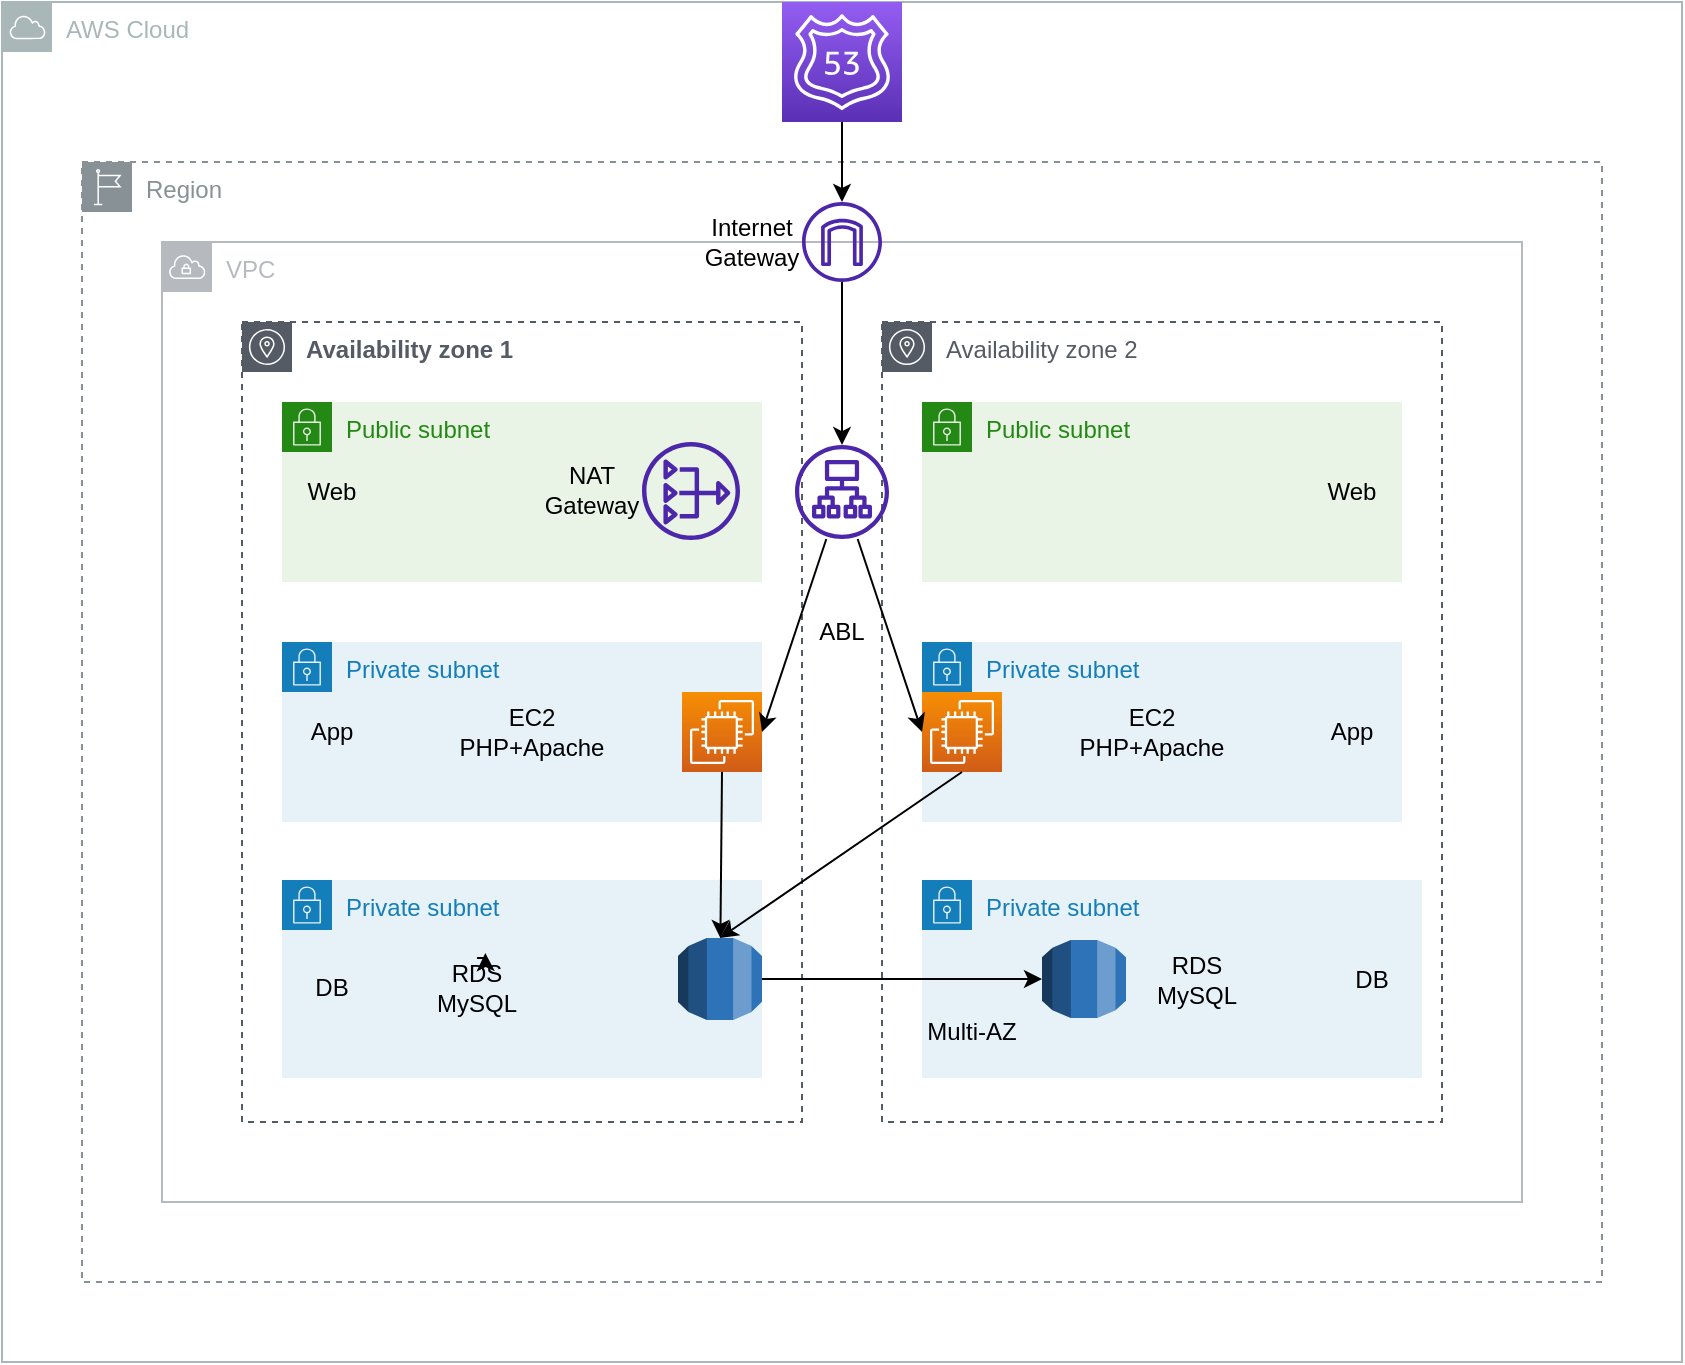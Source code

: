 <mxfile version="20.7.4" type="github">
  <diagram id="KIXhBXPkZMvwi1NuN0C8" name="Page-1">
    <mxGraphModel dx="954" dy="449" grid="1" gridSize="10" guides="1" tooltips="1" connect="1" arrows="1" fold="1" page="1" pageScale="1" pageWidth="850" pageHeight="1100" math="0" shadow="0">
      <root>
        <mxCell id="0" />
        <mxCell id="1" parent="0" />
        <mxCell id="7fNbkinqEnMP0ooQhC_Y-3" value="AWS Cloud" style="sketch=0;outlineConnect=0;gradientColor=none;html=1;whiteSpace=wrap;fontSize=12;fontStyle=0;shape=mxgraph.aws4.group;grIcon=mxgraph.aws4.group_aws_cloud;strokeColor=#AAB7B8;fillColor=none;verticalAlign=top;align=left;spacingLeft=30;fontColor=#AAB7B8;dashed=0;" vertex="1" parent="1">
          <mxGeometry width="840" height="680" as="geometry" />
        </mxCell>
        <mxCell id="7fNbkinqEnMP0ooQhC_Y-4" value="Region" style="sketch=0;outlineConnect=0;gradientColor=none;html=1;whiteSpace=wrap;fontSize=12;fontStyle=0;shape=mxgraph.aws4.group;grIcon=mxgraph.aws4.group_region;strokeColor=#879196;fillColor=none;verticalAlign=top;align=left;spacingLeft=30;fontColor=#879196;dashed=1;" vertex="1" parent="1">
          <mxGeometry x="40" y="80" width="760" height="560" as="geometry" />
        </mxCell>
        <mxCell id="7fNbkinqEnMP0ooQhC_Y-41" style="edgeStyle=orthogonalEdgeStyle;rounded=0;orthogonalLoop=1;jettySize=auto;html=1;exitX=0.5;exitY=1;exitDx=0;exitDy=0;exitPerimeter=0;" edge="1" parent="1" source="7fNbkinqEnMP0ooQhC_Y-5" target="7fNbkinqEnMP0ooQhC_Y-26">
          <mxGeometry relative="1" as="geometry" />
        </mxCell>
        <mxCell id="7fNbkinqEnMP0ooQhC_Y-5" value="" style="sketch=0;points=[[0,0,0],[0.25,0,0],[0.5,0,0],[0.75,0,0],[1,0,0],[0,1,0],[0.25,1,0],[0.5,1,0],[0.75,1,0],[1,1,0],[0,0.25,0],[0,0.5,0],[0,0.75,0],[1,0.25,0],[1,0.5,0],[1,0.75,0]];outlineConnect=0;fontColor=#232F3E;gradientColor=#945DF2;gradientDirection=north;fillColor=#5A30B5;strokeColor=#ffffff;dashed=0;verticalLabelPosition=bottom;verticalAlign=top;align=center;html=1;fontSize=12;fontStyle=0;aspect=fixed;shape=mxgraph.aws4.resourceIcon;resIcon=mxgraph.aws4.route_53;" vertex="1" parent="1">
          <mxGeometry x="390" width="60" height="60" as="geometry" />
        </mxCell>
        <mxCell id="7fNbkinqEnMP0ooQhC_Y-6" value="VPC" style="sketch=0;outlineConnect=0;gradientColor=none;html=1;whiteSpace=wrap;fontSize=12;fontStyle=0;shape=mxgraph.aws4.group;grIcon=mxgraph.aws4.group_vpc;strokeColor=#B6BABF;fillColor=none;verticalAlign=top;align=left;spacingLeft=30;fontColor=#B6BABF;dashed=0;" vertex="1" parent="1">
          <mxGeometry x="80" y="120" width="680" height="480" as="geometry" />
        </mxCell>
        <mxCell id="7fNbkinqEnMP0ooQhC_Y-7" value="Availability zone 1" style="sketch=0;outlineConnect=0;gradientColor=none;html=1;whiteSpace=wrap;fontSize=12;fontStyle=1;shape=mxgraph.aws4.group;grIcon=mxgraph.aws4.group_availability_zone;strokeColor=#545B64;fillColor=none;verticalAlign=top;align=left;spacingLeft=30;fontColor=#545B64;dashed=1;" vertex="1" parent="1">
          <mxGeometry x="120" y="160" width="280" height="400" as="geometry" />
        </mxCell>
        <mxCell id="7fNbkinqEnMP0ooQhC_Y-8" value="Availability zone 2" style="sketch=0;outlineConnect=0;gradientColor=none;html=1;whiteSpace=wrap;fontSize=12;fontStyle=0;shape=mxgraph.aws4.group;grIcon=mxgraph.aws4.group_availability_zone;strokeColor=#545B64;fillColor=none;verticalAlign=top;align=left;spacingLeft=30;fontColor=#545B64;dashed=1;" vertex="1" parent="1">
          <mxGeometry x="440" y="160" width="280" height="400" as="geometry" />
        </mxCell>
        <mxCell id="7fNbkinqEnMP0ooQhC_Y-9" value="Public subnet" style="points=[[0,0],[0.25,0],[0.5,0],[0.75,0],[1,0],[1,0.25],[1,0.5],[1,0.75],[1,1],[0.75,1],[0.5,1],[0.25,1],[0,1],[0,0.75],[0,0.5],[0,0.25]];outlineConnect=0;gradientColor=none;html=1;whiteSpace=wrap;fontSize=12;fontStyle=0;container=1;pointerEvents=0;collapsible=0;recursiveResize=0;shape=mxgraph.aws4.group;grIcon=mxgraph.aws4.group_security_group;grStroke=0;strokeColor=#248814;fillColor=#E9F3E6;verticalAlign=top;align=left;spacingLeft=30;fontColor=#248814;dashed=0;" vertex="1" parent="1">
          <mxGeometry x="140" y="200" width="240" height="90" as="geometry" />
        </mxCell>
        <mxCell id="7fNbkinqEnMP0ooQhC_Y-15" value="Web" style="rounded=0;whiteSpace=wrap;html=1;fillColor=none;strokeColor=none;" vertex="1" parent="7fNbkinqEnMP0ooQhC_Y-9">
          <mxGeometry y="30" width="50" height="29" as="geometry" />
        </mxCell>
        <mxCell id="7fNbkinqEnMP0ooQhC_Y-27" value="" style="sketch=0;outlineConnect=0;fontColor=#232F3E;gradientColor=none;fillColor=#4D27AA;strokeColor=none;dashed=0;verticalLabelPosition=bottom;verticalAlign=top;align=center;html=1;fontSize=12;fontStyle=0;aspect=fixed;pointerEvents=1;shape=mxgraph.aws4.nat_gateway;" vertex="1" parent="7fNbkinqEnMP0ooQhC_Y-9">
          <mxGeometry x="180" y="20" width="49" height="49" as="geometry" />
        </mxCell>
        <mxCell id="7fNbkinqEnMP0ooQhC_Y-10" value="Private subnet" style="points=[[0,0],[0.25,0],[0.5,0],[0.75,0],[1,0],[1,0.25],[1,0.5],[1,0.75],[1,1],[0.75,1],[0.5,1],[0.25,1],[0,1],[0,0.75],[0,0.5],[0,0.25]];outlineConnect=0;gradientColor=none;html=1;whiteSpace=wrap;fontSize=12;fontStyle=0;container=1;pointerEvents=0;collapsible=0;recursiveResize=0;shape=mxgraph.aws4.group;grIcon=mxgraph.aws4.group_security_group;grStroke=0;strokeColor=#147EBA;fillColor=#E6F2F8;verticalAlign=top;align=left;spacingLeft=30;fontColor=#147EBA;dashed=0;" vertex="1" parent="1">
          <mxGeometry x="140" y="320" width="240" height="90" as="geometry" />
        </mxCell>
        <mxCell id="7fNbkinqEnMP0ooQhC_Y-16" value="App" style="rounded=0;whiteSpace=wrap;html=1;fillColor=none;strokeColor=none;" vertex="1" parent="7fNbkinqEnMP0ooQhC_Y-10">
          <mxGeometry y="30" width="50" height="30" as="geometry" />
        </mxCell>
        <mxCell id="7fNbkinqEnMP0ooQhC_Y-22" value="" style="sketch=0;points=[[0,0,0],[0.25,0,0],[0.5,0,0],[0.75,0,0],[1,0,0],[0,1,0],[0.25,1,0],[0.5,1,0],[0.75,1,0],[1,1,0],[0,0.25,0],[0,0.5,0],[0,0.75,0],[1,0.25,0],[1,0.5,0],[1,0.75,0]];outlineConnect=0;fontColor=#232F3E;gradientColor=#F78E04;gradientDirection=north;fillColor=#D05C17;strokeColor=#ffffff;dashed=0;verticalLabelPosition=bottom;verticalAlign=top;align=center;html=1;fontSize=12;fontStyle=0;aspect=fixed;shape=mxgraph.aws4.resourceIcon;resIcon=mxgraph.aws4.ec2;" vertex="1" parent="7fNbkinqEnMP0ooQhC_Y-10">
          <mxGeometry x="200" y="25" width="40" height="40" as="geometry" />
        </mxCell>
        <mxCell id="7fNbkinqEnMP0ooQhC_Y-28" value="EC2&lt;br&gt;PHP+Apache" style="rounded=0;whiteSpace=wrap;html=1;fillColor=none;strokeColor=none;" vertex="1" parent="7fNbkinqEnMP0ooQhC_Y-10">
          <mxGeometry x="70" y="30" width="110" height="30" as="geometry" />
        </mxCell>
        <mxCell id="7fNbkinqEnMP0ooQhC_Y-11" value="Private subnet" style="points=[[0,0],[0.25,0],[0.5,0],[0.75,0],[1,0],[1,0.25],[1,0.5],[1,0.75],[1,1],[0.75,1],[0.5,1],[0.25,1],[0,1],[0,0.75],[0,0.5],[0,0.25]];outlineConnect=0;gradientColor=none;html=1;whiteSpace=wrap;fontSize=12;fontStyle=0;container=1;pointerEvents=0;collapsible=0;recursiveResize=0;shape=mxgraph.aws4.group;grIcon=mxgraph.aws4.group_security_group;grStroke=0;strokeColor=#147EBA;fillColor=#E6F2F8;verticalAlign=top;align=left;spacingLeft=30;fontColor=#147EBA;dashed=0;" vertex="1" parent="1">
          <mxGeometry x="140" y="439" width="240" height="99" as="geometry" />
        </mxCell>
        <mxCell id="7fNbkinqEnMP0ooQhC_Y-17" value="DB" style="rounded=0;whiteSpace=wrap;html=1;fillColor=none;strokeColor=none;" vertex="1" parent="7fNbkinqEnMP0ooQhC_Y-11">
          <mxGeometry y="39" width="50" height="30" as="geometry" />
        </mxCell>
        <mxCell id="7fNbkinqEnMP0ooQhC_Y-38" value="RDS&lt;br&gt;MySQL" style="rounded=0;whiteSpace=wrap;html=1;fillColor=none;strokeColor=none;" vertex="1" parent="7fNbkinqEnMP0ooQhC_Y-11">
          <mxGeometry x="65" y="39" width="65" height="30" as="geometry" />
        </mxCell>
        <mxCell id="7fNbkinqEnMP0ooQhC_Y-24" value="" style="outlineConnect=0;dashed=0;verticalLabelPosition=bottom;verticalAlign=top;align=center;html=1;shape=mxgraph.aws3.rds;fillColor=#2E73B8;gradientColor=none;" vertex="1" parent="7fNbkinqEnMP0ooQhC_Y-11">
          <mxGeometry x="198" y="29" width="42" height="41" as="geometry" />
        </mxCell>
        <mxCell id="7fNbkinqEnMP0ooQhC_Y-70" style="edgeStyle=orthogonalEdgeStyle;rounded=0;orthogonalLoop=1;jettySize=auto;html=1;exitX=0.5;exitY=0;exitDx=0;exitDy=0;entryX=0.564;entryY=-0.083;entryDx=0;entryDy=0;entryPerimeter=0;" edge="1" parent="7fNbkinqEnMP0ooQhC_Y-11" source="7fNbkinqEnMP0ooQhC_Y-38" target="7fNbkinqEnMP0ooQhC_Y-38">
          <mxGeometry relative="1" as="geometry" />
        </mxCell>
        <mxCell id="7fNbkinqEnMP0ooQhC_Y-12" value="Public subnet" style="points=[[0,0],[0.25,0],[0.5,0],[0.75,0],[1,0],[1,0.25],[1,0.5],[1,0.75],[1,1],[0.75,1],[0.5,1],[0.25,1],[0,1],[0,0.75],[0,0.5],[0,0.25]];outlineConnect=0;gradientColor=none;html=1;whiteSpace=wrap;fontSize=12;fontStyle=0;container=1;pointerEvents=0;collapsible=0;recursiveResize=0;shape=mxgraph.aws4.group;grIcon=mxgraph.aws4.group_security_group;grStroke=0;strokeColor=#248814;fillColor=#E9F3E6;verticalAlign=top;align=left;spacingLeft=30;fontColor=#248814;dashed=0;" vertex="1" parent="1">
          <mxGeometry x="460" y="200" width="240" height="90" as="geometry" />
        </mxCell>
        <mxCell id="7fNbkinqEnMP0ooQhC_Y-18" value="Web" style="rounded=0;whiteSpace=wrap;html=1;fillColor=none;strokeColor=none;" vertex="1" parent="7fNbkinqEnMP0ooQhC_Y-12">
          <mxGeometry x="190" y="30" width="50" height="30" as="geometry" />
        </mxCell>
        <mxCell id="7fNbkinqEnMP0ooQhC_Y-13" value="Private subnet" style="points=[[0,0],[0.25,0],[0.5,0],[0.75,0],[1,0],[1,0.25],[1,0.5],[1,0.75],[1,1],[0.75,1],[0.5,1],[0.25,1],[0,1],[0,0.75],[0,0.5],[0,0.25]];outlineConnect=0;gradientColor=none;html=1;whiteSpace=wrap;fontSize=12;fontStyle=0;container=1;pointerEvents=0;collapsible=0;recursiveResize=0;shape=mxgraph.aws4.group;grIcon=mxgraph.aws4.group_security_group;grStroke=0;strokeColor=#147EBA;fillColor=#E6F2F8;verticalAlign=top;align=left;spacingLeft=30;fontColor=#147EBA;dashed=0;" vertex="1" parent="1">
          <mxGeometry x="460" y="320" width="240" height="90" as="geometry" />
        </mxCell>
        <mxCell id="7fNbkinqEnMP0ooQhC_Y-19" value="App" style="rounded=0;whiteSpace=wrap;html=1;fillColor=none;strokeColor=none;" vertex="1" parent="7fNbkinqEnMP0ooQhC_Y-13">
          <mxGeometry x="190" y="30" width="50" height="30" as="geometry" />
        </mxCell>
        <mxCell id="7fNbkinqEnMP0ooQhC_Y-23" value="" style="sketch=0;points=[[0,0,0],[0.25,0,0],[0.5,0,0],[0.75,0,0],[1,0,0],[0,1,0],[0.25,1,0],[0.5,1,0],[0.75,1,0],[1,1,0],[0,0.25,0],[0,0.5,0],[0,0.75,0],[1,0.25,0],[1,0.5,0],[1,0.75,0]];outlineConnect=0;fontColor=#232F3E;gradientColor=#F78E04;gradientDirection=north;fillColor=#D05C17;strokeColor=#ffffff;dashed=0;verticalLabelPosition=bottom;verticalAlign=top;align=center;html=1;fontSize=12;fontStyle=0;aspect=fixed;shape=mxgraph.aws4.resourceIcon;resIcon=mxgraph.aws4.ec2;" vertex="1" parent="7fNbkinqEnMP0ooQhC_Y-13">
          <mxGeometry y="25" width="40" height="40" as="geometry" />
        </mxCell>
        <mxCell id="7fNbkinqEnMP0ooQhC_Y-29" value="EC2&lt;br&gt;PHP+Apache" style="rounded=0;whiteSpace=wrap;html=1;fillColor=none;strokeColor=none;" vertex="1" parent="7fNbkinqEnMP0ooQhC_Y-13">
          <mxGeometry x="60" y="30" width="110" height="30" as="geometry" />
        </mxCell>
        <mxCell id="7fNbkinqEnMP0ooQhC_Y-14" value="Private subnet" style="points=[[0,0],[0.25,0],[0.5,0],[0.75,0],[1,0],[1,0.25],[1,0.5],[1,0.75],[1,1],[0.75,1],[0.5,1],[0.25,1],[0,1],[0,0.75],[0,0.5],[0,0.25]];outlineConnect=0;gradientColor=none;html=1;whiteSpace=wrap;fontSize=12;fontStyle=0;container=1;pointerEvents=0;collapsible=0;recursiveResize=0;shape=mxgraph.aws4.group;grIcon=mxgraph.aws4.group_security_group;grStroke=0;strokeColor=#147EBA;fillColor=#E6F2F8;verticalAlign=top;align=left;spacingLeft=30;fontColor=#147EBA;dashed=0;" vertex="1" parent="1">
          <mxGeometry x="460" y="439" width="250" height="99" as="geometry" />
        </mxCell>
        <mxCell id="7fNbkinqEnMP0ooQhC_Y-20" value="DB" style="rounded=0;whiteSpace=wrap;html=1;fillColor=none;strokeColor=none;" vertex="1" parent="7fNbkinqEnMP0ooQhC_Y-14">
          <mxGeometry x="200" y="34.5" width="50" height="30" as="geometry" />
        </mxCell>
        <mxCell id="7fNbkinqEnMP0ooQhC_Y-39" value="RDS&lt;br&gt;MySQL" style="rounded=0;whiteSpace=wrap;html=1;fillColor=none;strokeColor=none;" vertex="1" parent="7fNbkinqEnMP0ooQhC_Y-14">
          <mxGeometry x="100" y="34.5" width="75" height="30" as="geometry" />
        </mxCell>
        <mxCell id="7fNbkinqEnMP0ooQhC_Y-66" value="Multi-AZ" style="rounded=0;whiteSpace=wrap;html=1;fillColor=none;strokeColor=none;" vertex="1" parent="7fNbkinqEnMP0ooQhC_Y-14">
          <mxGeometry y="61" width="50" height="30" as="geometry" />
        </mxCell>
        <mxCell id="7fNbkinqEnMP0ooQhC_Y-21" value="" style="sketch=0;outlineConnect=0;fontColor=#232F3E;gradientColor=none;fillColor=#4D27AA;strokeColor=none;dashed=0;verticalLabelPosition=bottom;verticalAlign=top;align=center;html=1;fontSize=12;fontStyle=0;aspect=fixed;pointerEvents=1;shape=mxgraph.aws4.application_load_balancer;" vertex="1" parent="1">
          <mxGeometry x="396.5" y="221.5" width="47" height="47" as="geometry" />
        </mxCell>
        <mxCell id="7fNbkinqEnMP0ooQhC_Y-25" value="" style="outlineConnect=0;dashed=0;verticalLabelPosition=bottom;verticalAlign=top;align=center;html=1;shape=mxgraph.aws3.rds;fillColor=#2E73B8;gradientColor=none;" vertex="1" parent="1">
          <mxGeometry x="520" y="469" width="42" height="39" as="geometry" />
        </mxCell>
        <mxCell id="7fNbkinqEnMP0ooQhC_Y-26" value="" style="sketch=0;outlineConnect=0;fontColor=#232F3E;gradientColor=none;fillColor=#4D27AA;strokeColor=none;dashed=0;verticalLabelPosition=bottom;verticalAlign=top;align=center;html=1;fontSize=12;fontStyle=0;aspect=fixed;pointerEvents=1;shape=mxgraph.aws4.internet_gateway;" vertex="1" parent="1">
          <mxGeometry x="400" y="100" width="40" height="40" as="geometry" />
        </mxCell>
        <mxCell id="7fNbkinqEnMP0ooQhC_Y-44" value="" style="endArrow=classic;html=1;rounded=0;entryX=0;entryY=0.5;entryDx=0;entryDy=0;entryPerimeter=0;" edge="1" parent="1" source="7fNbkinqEnMP0ooQhC_Y-21" target="7fNbkinqEnMP0ooQhC_Y-23">
          <mxGeometry width="50" height="50" relative="1" as="geometry">
            <mxPoint x="400" y="310" as="sourcePoint" />
            <mxPoint x="450" y="260" as="targetPoint" />
          </mxGeometry>
        </mxCell>
        <mxCell id="7fNbkinqEnMP0ooQhC_Y-45" value="" style="endArrow=classic;html=1;rounded=0;" edge="1" parent="1" source="7fNbkinqEnMP0ooQhC_Y-26" target="7fNbkinqEnMP0ooQhC_Y-21">
          <mxGeometry width="50" height="50" relative="1" as="geometry">
            <mxPoint x="400" y="310" as="sourcePoint" />
            <mxPoint x="450" y="260" as="targetPoint" />
          </mxGeometry>
        </mxCell>
        <mxCell id="7fNbkinqEnMP0ooQhC_Y-50" value="" style="endArrow=classic;html=1;rounded=0;entryX=1;entryY=0.5;entryDx=0;entryDy=0;entryPerimeter=0;" edge="1" parent="1" source="7fNbkinqEnMP0ooQhC_Y-21" target="7fNbkinqEnMP0ooQhC_Y-22">
          <mxGeometry width="50" height="50" relative="1" as="geometry">
            <mxPoint x="400" y="240" as="sourcePoint" />
            <mxPoint x="450" y="190" as="targetPoint" />
          </mxGeometry>
        </mxCell>
        <mxCell id="7fNbkinqEnMP0ooQhC_Y-55" value="ABL" style="rounded=0;whiteSpace=wrap;html=1;fillColor=none;strokeColor=none;" vertex="1" parent="1">
          <mxGeometry x="395" y="300" width="50" height="30" as="geometry" />
        </mxCell>
        <mxCell id="7fNbkinqEnMP0ooQhC_Y-57" value="NAT Gateway" style="rounded=0;whiteSpace=wrap;html=1;fillColor=none;strokeColor=none;" vertex="1" parent="1">
          <mxGeometry x="270" y="229" width="50" height="30" as="geometry" />
        </mxCell>
        <mxCell id="7fNbkinqEnMP0ooQhC_Y-58" value="Internet Gateway" style="rounded=0;whiteSpace=wrap;html=1;fillColor=none;strokeColor=none;" vertex="1" parent="1">
          <mxGeometry x="350" y="105" width="50" height="30" as="geometry" />
        </mxCell>
        <mxCell id="7fNbkinqEnMP0ooQhC_Y-59" value="" style="endArrow=classic;html=1;rounded=0;exitX=0.5;exitY=1;exitDx=0;exitDy=0;exitPerimeter=0;" edge="1" parent="1" source="7fNbkinqEnMP0ooQhC_Y-22" target="7fNbkinqEnMP0ooQhC_Y-24">
          <mxGeometry width="50" height="50" relative="1" as="geometry">
            <mxPoint x="400" y="350" as="sourcePoint" />
            <mxPoint x="450" y="300" as="targetPoint" />
          </mxGeometry>
        </mxCell>
        <mxCell id="7fNbkinqEnMP0ooQhC_Y-60" value="" style="endArrow=classic;html=1;rounded=0;fontStyle=1;exitX=0.5;exitY=1;exitDx=0;exitDy=0;exitPerimeter=0;entryX=0.5;entryY=0;entryDx=0;entryDy=0;entryPerimeter=0;" edge="1" parent="1" source="7fNbkinqEnMP0ooQhC_Y-23" target="7fNbkinqEnMP0ooQhC_Y-24">
          <mxGeometry width="50" height="50" relative="1" as="geometry">
            <mxPoint x="480" y="390" as="sourcePoint" />
            <mxPoint x="469.998" y="468" as="targetPoint" />
          </mxGeometry>
        </mxCell>
        <mxCell id="7fNbkinqEnMP0ooQhC_Y-61" value="" style="endArrow=classic;html=1;rounded=0;exitX=1;exitY=0.5;exitDx=0;exitDy=0;exitPerimeter=0;entryX=0;entryY=0.5;entryDx=0;entryDy=0;entryPerimeter=0;" edge="1" parent="1" source="7fNbkinqEnMP0ooQhC_Y-24" target="7fNbkinqEnMP0ooQhC_Y-25">
          <mxGeometry width="50" height="50" relative="1" as="geometry">
            <mxPoint x="420.3" y="470" as="sourcePoint" />
            <mxPoint x="419.498" y="553" as="targetPoint" />
          </mxGeometry>
        </mxCell>
      </root>
    </mxGraphModel>
  </diagram>
</mxfile>
